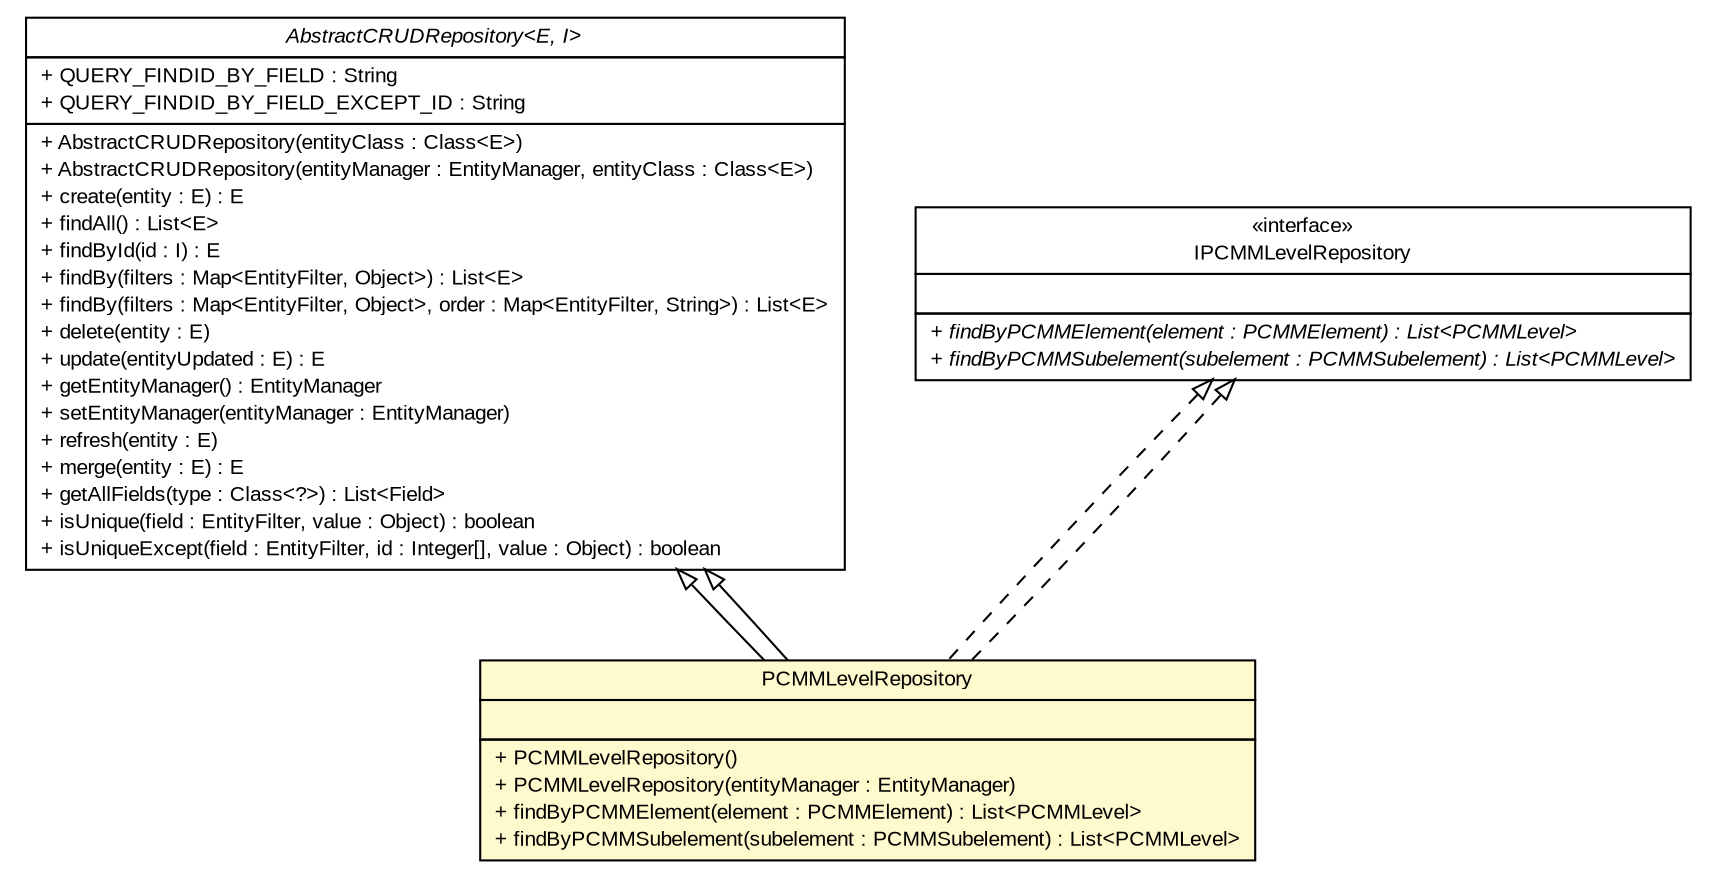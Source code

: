 #!/usr/local/bin/dot
#
# Class diagram 
# Generated by UMLGraph version R5_6-24-gf6e263 (http://www.umlgraph.org/)
#

digraph G {
	edge [fontname="arial",fontsize=10,labelfontname="arial",labelfontsize=10];
	node [fontname="arial",fontsize=10,shape=plaintext];
	nodesep=0.25;
	ranksep=0.5;
	// gov.sandia.cf.dao.AbstractCRUDRepository<E, I>
	c280428 [label=<<table title="gov.sandia.cf.dao.AbstractCRUDRepository" border="0" cellborder="1" cellspacing="0" cellpadding="2" port="p" href="../AbstractCRUDRepository.html">
		<tr><td><table border="0" cellspacing="0" cellpadding="1">
<tr><td align="center" balign="center"><font face="arial italic"> AbstractCRUDRepository&lt;E, I&gt; </font></td></tr>
		</table></td></tr>
		<tr><td><table border="0" cellspacing="0" cellpadding="1">
<tr><td align="left" balign="left"> + QUERY_FINDID_BY_FIELD : String </td></tr>
<tr><td align="left" balign="left"> + QUERY_FINDID_BY_FIELD_EXCEPT_ID : String </td></tr>
		</table></td></tr>
		<tr><td><table border="0" cellspacing="0" cellpadding="1">
<tr><td align="left" balign="left"> + AbstractCRUDRepository(entityClass : Class&lt;E&gt;) </td></tr>
<tr><td align="left" balign="left"> + AbstractCRUDRepository(entityManager : EntityManager, entityClass : Class&lt;E&gt;) </td></tr>
<tr><td align="left" balign="left"> + create(entity : E) : E </td></tr>
<tr><td align="left" balign="left"> + findAll() : List&lt;E&gt; </td></tr>
<tr><td align="left" balign="left"> + findById(id : I) : E </td></tr>
<tr><td align="left" balign="left"> + findBy(filters : Map&lt;EntityFilter, Object&gt;) : List&lt;E&gt; </td></tr>
<tr><td align="left" balign="left"> + findBy(filters : Map&lt;EntityFilter, Object&gt;, order : Map&lt;EntityFilter, String&gt;) : List&lt;E&gt; </td></tr>
<tr><td align="left" balign="left"> + delete(entity : E) </td></tr>
<tr><td align="left" balign="left"> + update(entityUpdated : E) : E </td></tr>
<tr><td align="left" balign="left"> + getEntityManager() : EntityManager </td></tr>
<tr><td align="left" balign="left"> + setEntityManager(entityManager : EntityManager) </td></tr>
<tr><td align="left" balign="left"> + refresh(entity : E) </td></tr>
<tr><td align="left" balign="left"> + merge(entity : E) : E </td></tr>
<tr><td align="left" balign="left"> + getAllFields(type : Class&lt;?&gt;) : List&lt;Field&gt; </td></tr>
<tr><td align="left" balign="left"> + isUnique(field : EntityFilter, value : Object) : boolean </td></tr>
<tr><td align="left" balign="left"> + isUniqueExcept(field : EntityFilter, id : Integer[], value : Object) : boolean </td></tr>
		</table></td></tr>
		</table>>, URL="../AbstractCRUDRepository.html", fontname="arial", fontcolor="black", fontsize=10.0];
	// gov.sandia.cf.dao.impl.PCMMLevelRepository
	c280472 [label=<<table title="gov.sandia.cf.dao.impl.PCMMLevelRepository" border="0" cellborder="1" cellspacing="0" cellpadding="2" port="p" bgcolor="lemonChiffon" href="./PCMMLevelRepository.html">
		<tr><td><table border="0" cellspacing="0" cellpadding="1">
<tr><td align="center" balign="center"> PCMMLevelRepository </td></tr>
		</table></td></tr>
		<tr><td><table border="0" cellspacing="0" cellpadding="1">
<tr><td align="left" balign="left">  </td></tr>
		</table></td></tr>
		<tr><td><table border="0" cellspacing="0" cellpadding="1">
<tr><td align="left" balign="left"> + PCMMLevelRepository() </td></tr>
<tr><td align="left" balign="left"> + PCMMLevelRepository(entityManager : EntityManager) </td></tr>
<tr><td align="left" balign="left"> + findByPCMMElement(element : PCMMElement) : List&lt;PCMMLevel&gt; </td></tr>
<tr><td align="left" balign="left"> + findByPCMMSubelement(subelement : PCMMSubelement) : List&lt;PCMMLevel&gt; </td></tr>
		</table></td></tr>
		</table>>, URL="./PCMMLevelRepository.html", fontname="arial", fontcolor="black", fontsize=10.0];
	// gov.sandia.cf.dao.IPCMMLevelRepository
	c280518 [label=<<table title="gov.sandia.cf.dao.IPCMMLevelRepository" border="0" cellborder="1" cellspacing="0" cellpadding="2" port="p" href="../IPCMMLevelRepository.html">
		<tr><td><table border="0" cellspacing="0" cellpadding="1">
<tr><td align="center" balign="center"> &#171;interface&#187; </td></tr>
<tr><td align="center" balign="center"> IPCMMLevelRepository </td></tr>
		</table></td></tr>
		<tr><td><table border="0" cellspacing="0" cellpadding="1">
<tr><td align="left" balign="left">  </td></tr>
		</table></td></tr>
		<tr><td><table border="0" cellspacing="0" cellpadding="1">
<tr><td align="left" balign="left"><font face="arial italic" point-size="10.0"> + findByPCMMElement(element : PCMMElement) : List&lt;PCMMLevel&gt; </font></td></tr>
<tr><td align="left" balign="left"><font face="arial italic" point-size="10.0"> + findByPCMMSubelement(subelement : PCMMSubelement) : List&lt;PCMMLevel&gt; </font></td></tr>
		</table></td></tr>
		</table>>, URL="../IPCMMLevelRepository.html", fontname="arial", fontcolor="black", fontsize=10.0];
	//gov.sandia.cf.dao.impl.PCMMLevelRepository extends gov.sandia.cf.dao.AbstractCRUDRepository<gov.sandia.cf.model.PCMMLevel, java.lang.Integer>
	c280428:p -> c280472:p [dir=back,arrowtail=empty];
	//gov.sandia.cf.dao.impl.PCMMLevelRepository implements gov.sandia.cf.dao.IPCMMLevelRepository
	c280518:p -> c280472:p [dir=back,arrowtail=empty,style=dashed];
	//gov.sandia.cf.dao.impl.PCMMLevelRepository extends gov.sandia.cf.dao.AbstractCRUDRepository<gov.sandia.cf.model.PCMMLevel, java.lang.Integer>
	c280428:p -> c280472:p [dir=back,arrowtail=empty];
	//gov.sandia.cf.dao.impl.PCMMLevelRepository implements gov.sandia.cf.dao.IPCMMLevelRepository
	c280518:p -> c280472:p [dir=back,arrowtail=empty,style=dashed];
}

